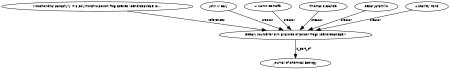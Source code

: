 digraph G {
size="3,3";
node [fontsize=7, fontname="Helvetica"];
edge [fontsize=7, fontname="Helvetica"];
node0 [label="Dietary source for skin alkaloids of poison frogs (Dendrobatidae)?", width=0.27433100247,height=0.27433100247];
node1 [label="Mitochondrial paraphyly in a polymorphic poison frog species (Dendrobatidae; D....", width=0.27433100247,height=0.27433100247];
node2 [label="John W Daly", width=0.27433100247,height=0.27433100247];
node3 [label="H Martin Garraffo", width=0.27433100247,height=0.27433100247];
node4 [label="Thomas F Spande", width=0.27433100247,height=0.27433100247];
node5 [label="César Jaramillo", width=0.27433100247,height=0.27433100247];
node6 [label="A Stanley Rand", width=0.27433100247,height=0.27433100247];
node7 [label="Journal of Chemical Ecology", width=0.27433100247,height=0.27433100247];
node1 -> node0 [label="references"];
node2 -> node0 [label="creator"];
node3 -> node0 [label="creator"];
node4 -> node0 [label="creator"];
node5 -> node0 [label="creator"];
node6 -> node0 [label="creator"];
node0 -> node7 [label="is_part_of"];
}

